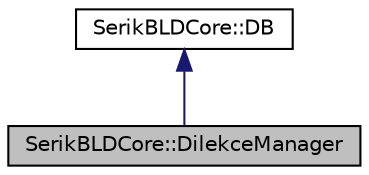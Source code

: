 digraph "SerikBLDCore::DilekceManager"
{
 // LATEX_PDF_SIZE
  edge [fontname="Helvetica",fontsize="10",labelfontname="Helvetica",labelfontsize="10"];
  node [fontname="Helvetica",fontsize="10",shape=record];
  Node1 [label="SerikBLDCore::DilekceManager",height=0.2,width=0.4,color="black", fillcolor="grey75", style="filled", fontcolor="black",tooltip=" "];
  Node2 -> Node1 [dir="back",color="midnightblue",fontsize="10",style="solid",fontname="Helvetica"];
  Node2 [label="SerikBLDCore::DB",height=0.2,width=0.4,color="black", fillcolor="white", style="filled",URL="$d4/df7/class_serik_b_l_d_core_1_1_d_b.html",tooltip=" "];
}
